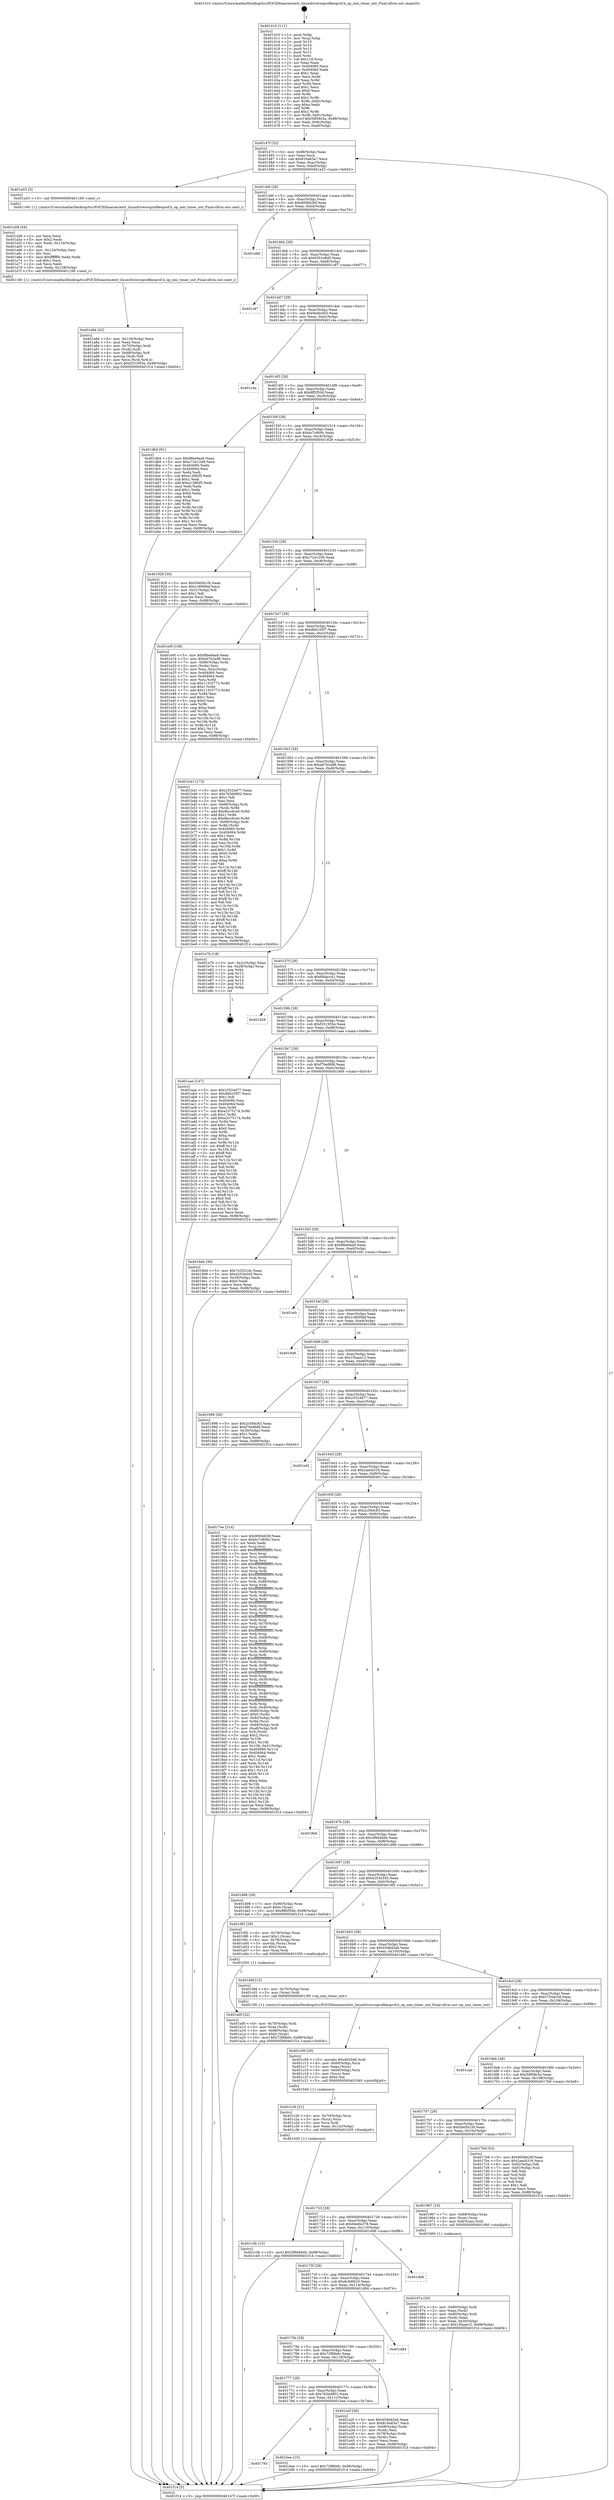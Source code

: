 digraph "0x401410" {
  label = "0x401410 (/mnt/c/Users/mathe/Desktop/tcc/POCII/binaries/extr_linuxdriversoprofileoprof.h_op_nmi_timer_init_Final-ollvm.out::main(0))"
  labelloc = "t"
  node[shape=record]

  Entry [label="",width=0.3,height=0.3,shape=circle,fillcolor=black,style=filled]
  "0x40147f" [label="{
     0x40147f [32]\l
     | [instrs]\l
     &nbsp;&nbsp;0x40147f \<+6\>: mov -0x98(%rbp),%eax\l
     &nbsp;&nbsp;0x401485 \<+2\>: mov %eax,%ecx\l
     &nbsp;&nbsp;0x401487 \<+6\>: sub $0x816a63a7,%ecx\l
     &nbsp;&nbsp;0x40148d \<+6\>: mov %eax,-0xac(%rbp)\l
     &nbsp;&nbsp;0x401493 \<+6\>: mov %ecx,-0xb0(%rbp)\l
     &nbsp;&nbsp;0x401499 \<+6\>: je 0000000000401a53 \<main+0x643\>\l
  }"]
  "0x401a53" [label="{
     0x401a53 [5]\l
     | [instrs]\l
     &nbsp;&nbsp;0x401a53 \<+5\>: call 0000000000401160 \<next_i\>\l
     | [calls]\l
     &nbsp;&nbsp;0x401160 \{1\} (/mnt/c/Users/mathe/Desktop/tcc/POCII/binaries/extr_linuxdriversoprofileoprof.h_op_nmi_timer_init_Final-ollvm.out::next_i)\l
  }"]
  "0x40149f" [label="{
     0x40149f [28]\l
     | [instrs]\l
     &nbsp;&nbsp;0x40149f \<+5\>: jmp 00000000004014a4 \<main+0x94\>\l
     &nbsp;&nbsp;0x4014a4 \<+6\>: mov -0xac(%rbp),%eax\l
     &nbsp;&nbsp;0x4014aa \<+5\>: sub $0x900b626f,%eax\l
     &nbsp;&nbsp;0x4014af \<+6\>: mov %eax,-0xb4(%rbp)\l
     &nbsp;&nbsp;0x4014b5 \<+6\>: je 0000000000401e8d \<main+0xa7d\>\l
  }"]
  Exit [label="",width=0.3,height=0.3,shape=circle,fillcolor=black,style=filled,peripheries=2]
  "0x401e8d" [label="{
     0x401e8d\l
  }", style=dashed]
  "0x4014bb" [label="{
     0x4014bb [28]\l
     | [instrs]\l
     &nbsp;&nbsp;0x4014bb \<+5\>: jmp 00000000004014c0 \<main+0xb0\>\l
     &nbsp;&nbsp;0x4014c0 \<+6\>: mov -0xac(%rbp),%eax\l
     &nbsp;&nbsp;0x4014c6 \<+5\>: sub $0x9301e8d0,%eax\l
     &nbsp;&nbsp;0x4014cb \<+6\>: mov %eax,-0xb8(%rbp)\l
     &nbsp;&nbsp;0x4014d1 \<+6\>: je 0000000000401c87 \<main+0x877\>\l
  }"]
  "0x401c3b" [label="{
     0x401c3b [15]\l
     | [instrs]\l
     &nbsp;&nbsp;0x401c3b \<+10\>: movl $0x3f9d46d4,-0x98(%rbp)\l
     &nbsp;&nbsp;0x401c45 \<+5\>: jmp 0000000000401f14 \<main+0xb04\>\l
  }"]
  "0x401c87" [label="{
     0x401c87\l
  }", style=dashed]
  "0x4014d7" [label="{
     0x4014d7 [28]\l
     | [instrs]\l
     &nbsp;&nbsp;0x4014d7 \<+5\>: jmp 00000000004014dc \<main+0xcc\>\l
     &nbsp;&nbsp;0x4014dc \<+6\>: mov -0xac(%rbp),%eax\l
     &nbsp;&nbsp;0x4014e2 \<+5\>: sub $0x9afdc0d3,%eax\l
     &nbsp;&nbsp;0x4014e7 \<+6\>: mov %eax,-0xbc(%rbp)\l
     &nbsp;&nbsp;0x4014ed \<+6\>: je 0000000000401c4a \<main+0x83a\>\l
  }"]
  "0x401c26" [label="{
     0x401c26 [21]\l
     | [instrs]\l
     &nbsp;&nbsp;0x401c26 \<+4\>: mov -0x70(%rbp),%rcx\l
     &nbsp;&nbsp;0x401c2a \<+3\>: mov (%rcx),%rcx\l
     &nbsp;&nbsp;0x401c2d \<+3\>: mov %rcx,%rdi\l
     &nbsp;&nbsp;0x401c30 \<+6\>: mov %eax,-0x12c(%rbp)\l
     &nbsp;&nbsp;0x401c36 \<+5\>: call 0000000000401030 \<free@plt\>\l
     | [calls]\l
     &nbsp;&nbsp;0x401030 \{1\} (unknown)\l
  }"]
  "0x401c4a" [label="{
     0x401c4a\l
  }", style=dashed]
  "0x4014f3" [label="{
     0x4014f3 [28]\l
     | [instrs]\l
     &nbsp;&nbsp;0x4014f3 \<+5\>: jmp 00000000004014f8 \<main+0xe8\>\l
     &nbsp;&nbsp;0x4014f8 \<+6\>: mov -0xac(%rbp),%eax\l
     &nbsp;&nbsp;0x4014fe \<+5\>: sub $0x9ff2f50d,%eax\l
     &nbsp;&nbsp;0x401503 \<+6\>: mov %eax,-0xc0(%rbp)\l
     &nbsp;&nbsp;0x401509 \<+6\>: je 0000000000401db4 \<main+0x9a4\>\l
  }"]
  "0x401c09" [label="{
     0x401c09 [29]\l
     | [instrs]\l
     &nbsp;&nbsp;0x401c09 \<+10\>: movabs $0x4020d6,%rdi\l
     &nbsp;&nbsp;0x401c13 \<+4\>: mov -0x60(%rbp),%rcx\l
     &nbsp;&nbsp;0x401c17 \<+2\>: mov %eax,(%rcx)\l
     &nbsp;&nbsp;0x401c19 \<+4\>: mov -0x60(%rbp),%rcx\l
     &nbsp;&nbsp;0x401c1d \<+2\>: mov (%rcx),%esi\l
     &nbsp;&nbsp;0x401c1f \<+2\>: mov $0x0,%al\l
     &nbsp;&nbsp;0x401c21 \<+5\>: call 0000000000401040 \<printf@plt\>\l
     | [calls]\l
     &nbsp;&nbsp;0x401040 \{1\} (unknown)\l
  }"]
  "0x401db4" [label="{
     0x401db4 [91]\l
     | [instrs]\l
     &nbsp;&nbsp;0x401db4 \<+5\>: mov $0xf8be9aa9,%eax\l
     &nbsp;&nbsp;0x401db9 \<+5\>: mov $0xc72e1248,%ecx\l
     &nbsp;&nbsp;0x401dbe \<+7\>: mov 0x404060,%edx\l
     &nbsp;&nbsp;0x401dc5 \<+7\>: mov 0x404064,%esi\l
     &nbsp;&nbsp;0x401dcc \<+2\>: mov %edx,%edi\l
     &nbsp;&nbsp;0x401dce \<+6\>: sub $0xe128fcf5,%edi\l
     &nbsp;&nbsp;0x401dd4 \<+3\>: sub $0x1,%edi\l
     &nbsp;&nbsp;0x401dd7 \<+6\>: add $0xe128fcf5,%edi\l
     &nbsp;&nbsp;0x401ddd \<+3\>: imul %edi,%edx\l
     &nbsp;&nbsp;0x401de0 \<+3\>: and $0x1,%edx\l
     &nbsp;&nbsp;0x401de3 \<+3\>: cmp $0x0,%edx\l
     &nbsp;&nbsp;0x401de6 \<+4\>: sete %r8b\l
     &nbsp;&nbsp;0x401dea \<+3\>: cmp $0xa,%esi\l
     &nbsp;&nbsp;0x401ded \<+4\>: setl %r9b\l
     &nbsp;&nbsp;0x401df1 \<+3\>: mov %r8b,%r10b\l
     &nbsp;&nbsp;0x401df4 \<+3\>: and %r9b,%r10b\l
     &nbsp;&nbsp;0x401df7 \<+3\>: xor %r9b,%r8b\l
     &nbsp;&nbsp;0x401dfa \<+3\>: or %r8b,%r10b\l
     &nbsp;&nbsp;0x401dfd \<+4\>: test $0x1,%r10b\l
     &nbsp;&nbsp;0x401e01 \<+3\>: cmovne %ecx,%eax\l
     &nbsp;&nbsp;0x401e04 \<+6\>: mov %eax,-0x98(%rbp)\l
     &nbsp;&nbsp;0x401e0a \<+5\>: jmp 0000000000401f14 \<main+0xb04\>\l
  }"]
  "0x40150f" [label="{
     0x40150f [28]\l
     | [instrs]\l
     &nbsp;&nbsp;0x40150f \<+5\>: jmp 0000000000401514 \<main+0x104\>\l
     &nbsp;&nbsp;0x401514 \<+6\>: mov -0xac(%rbp),%eax\l
     &nbsp;&nbsp;0x40151a \<+5\>: sub $0xbc7c809c,%eax\l
     &nbsp;&nbsp;0x40151f \<+6\>: mov %eax,-0xc4(%rbp)\l
     &nbsp;&nbsp;0x401525 \<+6\>: je 0000000000401928 \<main+0x518\>\l
  }"]
  "0x401793" [label="{
     0x401793\l
  }", style=dashed]
  "0x401928" [label="{
     0x401928 [30]\l
     | [instrs]\l
     &nbsp;&nbsp;0x401928 \<+5\>: mov $0x5b65b1f4,%eax\l
     &nbsp;&nbsp;0x40192d \<+5\>: mov $0x1c8009af,%ecx\l
     &nbsp;&nbsp;0x401932 \<+3\>: mov -0x31(%rbp),%dl\l
     &nbsp;&nbsp;0x401935 \<+3\>: test $0x1,%dl\l
     &nbsp;&nbsp;0x401938 \<+3\>: cmovne %ecx,%eax\l
     &nbsp;&nbsp;0x40193b \<+6\>: mov %eax,-0x98(%rbp)\l
     &nbsp;&nbsp;0x401941 \<+5\>: jmp 0000000000401f14 \<main+0xb04\>\l
  }"]
  "0x40152b" [label="{
     0x40152b [28]\l
     | [instrs]\l
     &nbsp;&nbsp;0x40152b \<+5\>: jmp 0000000000401530 \<main+0x120\>\l
     &nbsp;&nbsp;0x401530 \<+6\>: mov -0xac(%rbp),%eax\l
     &nbsp;&nbsp;0x401536 \<+5\>: sub $0xc72e1248,%eax\l
     &nbsp;&nbsp;0x40153b \<+6\>: mov %eax,-0xc8(%rbp)\l
     &nbsp;&nbsp;0x401541 \<+6\>: je 0000000000401e0f \<main+0x9ff\>\l
  }"]
  "0x401bee" [label="{
     0x401bee [15]\l
     | [instrs]\l
     &nbsp;&nbsp;0x401bee \<+10\>: movl $0x72f88efc,-0x98(%rbp)\l
     &nbsp;&nbsp;0x401bf8 \<+5\>: jmp 0000000000401f14 \<main+0xb04\>\l
  }"]
  "0x401e0f" [label="{
     0x401e0f [108]\l
     | [instrs]\l
     &nbsp;&nbsp;0x401e0f \<+5\>: mov $0xf8be9aa9,%eax\l
     &nbsp;&nbsp;0x401e14 \<+5\>: mov $0xeb7b2a98,%ecx\l
     &nbsp;&nbsp;0x401e19 \<+7\>: mov -0x90(%rbp),%rdx\l
     &nbsp;&nbsp;0x401e20 \<+2\>: mov (%rdx),%esi\l
     &nbsp;&nbsp;0x401e22 \<+3\>: mov %esi,-0x2c(%rbp)\l
     &nbsp;&nbsp;0x401e25 \<+7\>: mov 0x404060,%esi\l
     &nbsp;&nbsp;0x401e2c \<+7\>: mov 0x404064,%edi\l
     &nbsp;&nbsp;0x401e33 \<+3\>: mov %esi,%r8d\l
     &nbsp;&nbsp;0x401e36 \<+7\>: sub $0x115c5773,%r8d\l
     &nbsp;&nbsp;0x401e3d \<+4\>: sub $0x1,%r8d\l
     &nbsp;&nbsp;0x401e41 \<+7\>: add $0x115c5773,%r8d\l
     &nbsp;&nbsp;0x401e48 \<+4\>: imul %r8d,%esi\l
     &nbsp;&nbsp;0x401e4c \<+3\>: and $0x1,%esi\l
     &nbsp;&nbsp;0x401e4f \<+3\>: cmp $0x0,%esi\l
     &nbsp;&nbsp;0x401e52 \<+4\>: sete %r9b\l
     &nbsp;&nbsp;0x401e56 \<+3\>: cmp $0xa,%edi\l
     &nbsp;&nbsp;0x401e59 \<+4\>: setl %r10b\l
     &nbsp;&nbsp;0x401e5d \<+3\>: mov %r9b,%r11b\l
     &nbsp;&nbsp;0x401e60 \<+3\>: and %r10b,%r11b\l
     &nbsp;&nbsp;0x401e63 \<+3\>: xor %r10b,%r9b\l
     &nbsp;&nbsp;0x401e66 \<+3\>: or %r9b,%r11b\l
     &nbsp;&nbsp;0x401e69 \<+4\>: test $0x1,%r11b\l
     &nbsp;&nbsp;0x401e6d \<+3\>: cmovne %ecx,%eax\l
     &nbsp;&nbsp;0x401e70 \<+6\>: mov %eax,-0x98(%rbp)\l
     &nbsp;&nbsp;0x401e76 \<+5\>: jmp 0000000000401f14 \<main+0xb04\>\l
  }"]
  "0x401547" [label="{
     0x401547 [28]\l
     | [instrs]\l
     &nbsp;&nbsp;0x401547 \<+5\>: jmp 000000000040154c \<main+0x13c\>\l
     &nbsp;&nbsp;0x40154c \<+6\>: mov -0xac(%rbp),%eax\l
     &nbsp;&nbsp;0x401552 \<+5\>: sub $0xdb6105f7,%eax\l
     &nbsp;&nbsp;0x401557 \<+6\>: mov %eax,-0xcc(%rbp)\l
     &nbsp;&nbsp;0x40155d \<+6\>: je 0000000000401b41 \<main+0x731\>\l
  }"]
  "0x401a84" [label="{
     0x401a84 [42]\l
     | [instrs]\l
     &nbsp;&nbsp;0x401a84 \<+6\>: mov -0x128(%rbp),%ecx\l
     &nbsp;&nbsp;0x401a8a \<+3\>: imul %eax,%ecx\l
     &nbsp;&nbsp;0x401a8d \<+4\>: mov -0x70(%rbp),%rdi\l
     &nbsp;&nbsp;0x401a91 \<+3\>: mov (%rdi),%rdi\l
     &nbsp;&nbsp;0x401a94 \<+4\>: mov -0x68(%rbp),%r8\l
     &nbsp;&nbsp;0x401a98 \<+3\>: movslq (%r8),%r8\l
     &nbsp;&nbsp;0x401a9b \<+4\>: mov %ecx,(%rdi,%r8,4)\l
     &nbsp;&nbsp;0x401a9f \<+10\>: movl $0xf251955e,-0x98(%rbp)\l
     &nbsp;&nbsp;0x401aa9 \<+5\>: jmp 0000000000401f14 \<main+0xb04\>\l
  }"]
  "0x401b41" [label="{
     0x401b41 [173]\l
     | [instrs]\l
     &nbsp;&nbsp;0x401b41 \<+5\>: mov $0x23524d77,%eax\l
     &nbsp;&nbsp;0x401b46 \<+5\>: mov $0x7b5d4802,%ecx\l
     &nbsp;&nbsp;0x401b4b \<+2\>: mov $0x1,%dl\l
     &nbsp;&nbsp;0x401b4d \<+2\>: xor %esi,%esi\l
     &nbsp;&nbsp;0x401b4f \<+4\>: mov -0x68(%rbp),%rdi\l
     &nbsp;&nbsp;0x401b53 \<+3\>: mov (%rdi),%r8d\l
     &nbsp;&nbsp;0x401b56 \<+7\>: add $0x9ecc6ce0,%r8d\l
     &nbsp;&nbsp;0x401b5d \<+4\>: add $0x1,%r8d\l
     &nbsp;&nbsp;0x401b61 \<+7\>: sub $0x9ecc6ce0,%r8d\l
     &nbsp;&nbsp;0x401b68 \<+4\>: mov -0x68(%rbp),%rdi\l
     &nbsp;&nbsp;0x401b6c \<+3\>: mov %r8d,(%rdi)\l
     &nbsp;&nbsp;0x401b6f \<+8\>: mov 0x404060,%r8d\l
     &nbsp;&nbsp;0x401b77 \<+8\>: mov 0x404064,%r9d\l
     &nbsp;&nbsp;0x401b7f \<+3\>: sub $0x1,%esi\l
     &nbsp;&nbsp;0x401b82 \<+3\>: mov %r8d,%r10d\l
     &nbsp;&nbsp;0x401b85 \<+3\>: add %esi,%r10d\l
     &nbsp;&nbsp;0x401b88 \<+4\>: imul %r10d,%r8d\l
     &nbsp;&nbsp;0x401b8c \<+4\>: and $0x1,%r8d\l
     &nbsp;&nbsp;0x401b90 \<+4\>: cmp $0x0,%r8d\l
     &nbsp;&nbsp;0x401b94 \<+4\>: sete %r11b\l
     &nbsp;&nbsp;0x401b98 \<+4\>: cmp $0xa,%r9d\l
     &nbsp;&nbsp;0x401b9c \<+3\>: setl %bl\l
     &nbsp;&nbsp;0x401b9f \<+3\>: mov %r11b,%r14b\l
     &nbsp;&nbsp;0x401ba2 \<+4\>: xor $0xff,%r14b\l
     &nbsp;&nbsp;0x401ba6 \<+3\>: mov %bl,%r15b\l
     &nbsp;&nbsp;0x401ba9 \<+4\>: xor $0xff,%r15b\l
     &nbsp;&nbsp;0x401bad \<+3\>: xor $0x1,%dl\l
     &nbsp;&nbsp;0x401bb0 \<+3\>: mov %r14b,%r12b\l
     &nbsp;&nbsp;0x401bb3 \<+4\>: and $0xff,%r12b\l
     &nbsp;&nbsp;0x401bb7 \<+3\>: and %dl,%r11b\l
     &nbsp;&nbsp;0x401bba \<+3\>: mov %r15b,%r13b\l
     &nbsp;&nbsp;0x401bbd \<+4\>: and $0xff,%r13b\l
     &nbsp;&nbsp;0x401bc1 \<+2\>: and %dl,%bl\l
     &nbsp;&nbsp;0x401bc3 \<+3\>: or %r11b,%r12b\l
     &nbsp;&nbsp;0x401bc6 \<+3\>: or %bl,%r13b\l
     &nbsp;&nbsp;0x401bc9 \<+3\>: xor %r13b,%r12b\l
     &nbsp;&nbsp;0x401bcc \<+3\>: or %r15b,%r14b\l
     &nbsp;&nbsp;0x401bcf \<+4\>: xor $0xff,%r14b\l
     &nbsp;&nbsp;0x401bd3 \<+3\>: or $0x1,%dl\l
     &nbsp;&nbsp;0x401bd6 \<+3\>: and %dl,%r14b\l
     &nbsp;&nbsp;0x401bd9 \<+3\>: or %r14b,%r12b\l
     &nbsp;&nbsp;0x401bdc \<+4\>: test $0x1,%r12b\l
     &nbsp;&nbsp;0x401be0 \<+3\>: cmovne %ecx,%eax\l
     &nbsp;&nbsp;0x401be3 \<+6\>: mov %eax,-0x98(%rbp)\l
     &nbsp;&nbsp;0x401be9 \<+5\>: jmp 0000000000401f14 \<main+0xb04\>\l
  }"]
  "0x401563" [label="{
     0x401563 [28]\l
     | [instrs]\l
     &nbsp;&nbsp;0x401563 \<+5\>: jmp 0000000000401568 \<main+0x158\>\l
     &nbsp;&nbsp;0x401568 \<+6\>: mov -0xac(%rbp),%eax\l
     &nbsp;&nbsp;0x40156e \<+5\>: sub $0xeb7b2a98,%eax\l
     &nbsp;&nbsp;0x401573 \<+6\>: mov %eax,-0xd0(%rbp)\l
     &nbsp;&nbsp;0x401579 \<+6\>: je 0000000000401e7b \<main+0xa6b\>\l
  }"]
  "0x401a58" [label="{
     0x401a58 [44]\l
     | [instrs]\l
     &nbsp;&nbsp;0x401a58 \<+2\>: xor %ecx,%ecx\l
     &nbsp;&nbsp;0x401a5a \<+5\>: mov $0x2,%edx\l
     &nbsp;&nbsp;0x401a5f \<+6\>: mov %edx,-0x124(%rbp)\l
     &nbsp;&nbsp;0x401a65 \<+1\>: cltd\l
     &nbsp;&nbsp;0x401a66 \<+6\>: mov -0x124(%rbp),%esi\l
     &nbsp;&nbsp;0x401a6c \<+2\>: idiv %esi\l
     &nbsp;&nbsp;0x401a6e \<+6\>: imul $0xfffffffe,%edx,%edx\l
     &nbsp;&nbsp;0x401a74 \<+3\>: sub $0x1,%ecx\l
     &nbsp;&nbsp;0x401a77 \<+2\>: sub %ecx,%edx\l
     &nbsp;&nbsp;0x401a79 \<+6\>: mov %edx,-0x128(%rbp)\l
     &nbsp;&nbsp;0x401a7f \<+5\>: call 0000000000401160 \<next_i\>\l
     | [calls]\l
     &nbsp;&nbsp;0x401160 \{1\} (/mnt/c/Users/mathe/Desktop/tcc/POCII/binaries/extr_linuxdriversoprofileoprof.h_op_nmi_timer_init_Final-ollvm.out::next_i)\l
  }"]
  "0x401e7b" [label="{
     0x401e7b [18]\l
     | [instrs]\l
     &nbsp;&nbsp;0x401e7b \<+3\>: mov -0x2c(%rbp),%eax\l
     &nbsp;&nbsp;0x401e7e \<+4\>: lea -0x28(%rbp),%rsp\l
     &nbsp;&nbsp;0x401e82 \<+1\>: pop %rbx\l
     &nbsp;&nbsp;0x401e83 \<+2\>: pop %r12\l
     &nbsp;&nbsp;0x401e85 \<+2\>: pop %r13\l
     &nbsp;&nbsp;0x401e87 \<+2\>: pop %r14\l
     &nbsp;&nbsp;0x401e89 \<+2\>: pop %r15\l
     &nbsp;&nbsp;0x401e8b \<+1\>: pop %rbp\l
     &nbsp;&nbsp;0x401e8c \<+1\>: ret\l
  }"]
  "0x40157f" [label="{
     0x40157f [28]\l
     | [instrs]\l
     &nbsp;&nbsp;0x40157f \<+5\>: jmp 0000000000401584 \<main+0x174\>\l
     &nbsp;&nbsp;0x401584 \<+6\>: mov -0xac(%rbp),%eax\l
     &nbsp;&nbsp;0x40158a \<+5\>: sub $0xf0dacc41,%eax\l
     &nbsp;&nbsp;0x40158f \<+6\>: mov %eax,-0xd4(%rbp)\l
     &nbsp;&nbsp;0x401595 \<+6\>: je 0000000000401d28 \<main+0x918\>\l
  }"]
  "0x401777" [label="{
     0x401777 [28]\l
     | [instrs]\l
     &nbsp;&nbsp;0x401777 \<+5\>: jmp 000000000040177c \<main+0x36c\>\l
     &nbsp;&nbsp;0x40177c \<+6\>: mov -0xac(%rbp),%eax\l
     &nbsp;&nbsp;0x401782 \<+5\>: sub $0x7b5d4802,%eax\l
     &nbsp;&nbsp;0x401787 \<+6\>: mov %eax,-0x11c(%rbp)\l
     &nbsp;&nbsp;0x40178d \<+6\>: je 0000000000401bee \<main+0x7de\>\l
  }"]
  "0x401d28" [label="{
     0x401d28\l
  }", style=dashed]
  "0x40159b" [label="{
     0x40159b [28]\l
     | [instrs]\l
     &nbsp;&nbsp;0x40159b \<+5\>: jmp 00000000004015a0 \<main+0x190\>\l
     &nbsp;&nbsp;0x4015a0 \<+6\>: mov -0xac(%rbp),%eax\l
     &nbsp;&nbsp;0x4015a6 \<+5\>: sub $0xf251955e,%eax\l
     &nbsp;&nbsp;0x4015ab \<+6\>: mov %eax,-0xd8(%rbp)\l
     &nbsp;&nbsp;0x4015b1 \<+6\>: je 0000000000401aae \<main+0x69e\>\l
  }"]
  "0x401a2f" [label="{
     0x401a2f [36]\l
     | [instrs]\l
     &nbsp;&nbsp;0x401a2f \<+5\>: mov $0x454bd2a6,%eax\l
     &nbsp;&nbsp;0x401a34 \<+5\>: mov $0x816a63a7,%ecx\l
     &nbsp;&nbsp;0x401a39 \<+4\>: mov -0x68(%rbp),%rdx\l
     &nbsp;&nbsp;0x401a3d \<+2\>: mov (%rdx),%esi\l
     &nbsp;&nbsp;0x401a3f \<+4\>: mov -0x78(%rbp),%rdx\l
     &nbsp;&nbsp;0x401a43 \<+2\>: cmp (%rdx),%esi\l
     &nbsp;&nbsp;0x401a45 \<+3\>: cmovl %ecx,%eax\l
     &nbsp;&nbsp;0x401a48 \<+6\>: mov %eax,-0x98(%rbp)\l
     &nbsp;&nbsp;0x401a4e \<+5\>: jmp 0000000000401f14 \<main+0xb04\>\l
  }"]
  "0x401aae" [label="{
     0x401aae [147]\l
     | [instrs]\l
     &nbsp;&nbsp;0x401aae \<+5\>: mov $0x23524d77,%eax\l
     &nbsp;&nbsp;0x401ab3 \<+5\>: mov $0xdb6105f7,%ecx\l
     &nbsp;&nbsp;0x401ab8 \<+2\>: mov $0x1,%dl\l
     &nbsp;&nbsp;0x401aba \<+7\>: mov 0x404060,%esi\l
     &nbsp;&nbsp;0x401ac1 \<+7\>: mov 0x404064,%edi\l
     &nbsp;&nbsp;0x401ac8 \<+3\>: mov %esi,%r8d\l
     &nbsp;&nbsp;0x401acb \<+7\>: sub $0xa2375174,%r8d\l
     &nbsp;&nbsp;0x401ad2 \<+4\>: sub $0x1,%r8d\l
     &nbsp;&nbsp;0x401ad6 \<+7\>: add $0xa2375174,%r8d\l
     &nbsp;&nbsp;0x401add \<+4\>: imul %r8d,%esi\l
     &nbsp;&nbsp;0x401ae1 \<+3\>: and $0x1,%esi\l
     &nbsp;&nbsp;0x401ae4 \<+3\>: cmp $0x0,%esi\l
     &nbsp;&nbsp;0x401ae7 \<+4\>: sete %r9b\l
     &nbsp;&nbsp;0x401aeb \<+3\>: cmp $0xa,%edi\l
     &nbsp;&nbsp;0x401aee \<+4\>: setl %r10b\l
     &nbsp;&nbsp;0x401af2 \<+3\>: mov %r9b,%r11b\l
     &nbsp;&nbsp;0x401af5 \<+4\>: xor $0xff,%r11b\l
     &nbsp;&nbsp;0x401af9 \<+3\>: mov %r10b,%bl\l
     &nbsp;&nbsp;0x401afc \<+3\>: xor $0xff,%bl\l
     &nbsp;&nbsp;0x401aff \<+3\>: xor $0x0,%dl\l
     &nbsp;&nbsp;0x401b02 \<+3\>: mov %r11b,%r14b\l
     &nbsp;&nbsp;0x401b05 \<+4\>: and $0x0,%r14b\l
     &nbsp;&nbsp;0x401b09 \<+3\>: and %dl,%r9b\l
     &nbsp;&nbsp;0x401b0c \<+3\>: mov %bl,%r15b\l
     &nbsp;&nbsp;0x401b0f \<+4\>: and $0x0,%r15b\l
     &nbsp;&nbsp;0x401b13 \<+3\>: and %dl,%r10b\l
     &nbsp;&nbsp;0x401b16 \<+3\>: or %r9b,%r14b\l
     &nbsp;&nbsp;0x401b19 \<+3\>: or %r10b,%r15b\l
     &nbsp;&nbsp;0x401b1c \<+3\>: xor %r15b,%r14b\l
     &nbsp;&nbsp;0x401b1f \<+3\>: or %bl,%r11b\l
     &nbsp;&nbsp;0x401b22 \<+4\>: xor $0xff,%r11b\l
     &nbsp;&nbsp;0x401b26 \<+3\>: or $0x0,%dl\l
     &nbsp;&nbsp;0x401b29 \<+3\>: and %dl,%r11b\l
     &nbsp;&nbsp;0x401b2c \<+3\>: or %r11b,%r14b\l
     &nbsp;&nbsp;0x401b2f \<+4\>: test $0x1,%r14b\l
     &nbsp;&nbsp;0x401b33 \<+3\>: cmovne %ecx,%eax\l
     &nbsp;&nbsp;0x401b36 \<+6\>: mov %eax,-0x98(%rbp)\l
     &nbsp;&nbsp;0x401b3c \<+5\>: jmp 0000000000401f14 \<main+0xb04\>\l
  }"]
  "0x4015b7" [label="{
     0x4015b7 [28]\l
     | [instrs]\l
     &nbsp;&nbsp;0x4015b7 \<+5\>: jmp 00000000004015bc \<main+0x1ac\>\l
     &nbsp;&nbsp;0x4015bc \<+6\>: mov -0xac(%rbp),%eax\l
     &nbsp;&nbsp;0x4015c2 \<+5\>: sub $0xf76e8fd8,%eax\l
     &nbsp;&nbsp;0x4015c7 \<+6\>: mov %eax,-0xdc(%rbp)\l
     &nbsp;&nbsp;0x4015cd \<+6\>: je 00000000004019d4 \<main+0x5c4\>\l
  }"]
  "0x40175b" [label="{
     0x40175b [28]\l
     | [instrs]\l
     &nbsp;&nbsp;0x40175b \<+5\>: jmp 0000000000401760 \<main+0x350\>\l
     &nbsp;&nbsp;0x401760 \<+6\>: mov -0xac(%rbp),%eax\l
     &nbsp;&nbsp;0x401766 \<+5\>: sub $0x72f88efc,%eax\l
     &nbsp;&nbsp;0x40176b \<+6\>: mov %eax,-0x118(%rbp)\l
     &nbsp;&nbsp;0x401771 \<+6\>: je 0000000000401a2f \<main+0x61f\>\l
  }"]
  "0x4019d4" [label="{
     0x4019d4 [30]\l
     | [instrs]\l
     &nbsp;&nbsp;0x4019d4 \<+5\>: mov $0x7e3321dc,%eax\l
     &nbsp;&nbsp;0x4019d9 \<+5\>: mov $0x4253e345,%ecx\l
     &nbsp;&nbsp;0x4019de \<+3\>: mov -0x30(%rbp),%edx\l
     &nbsp;&nbsp;0x4019e1 \<+3\>: cmp $0x0,%edx\l
     &nbsp;&nbsp;0x4019e4 \<+3\>: cmove %ecx,%eax\l
     &nbsp;&nbsp;0x4019e7 \<+6\>: mov %eax,-0x98(%rbp)\l
     &nbsp;&nbsp;0x4019ed \<+5\>: jmp 0000000000401f14 \<main+0xb04\>\l
  }"]
  "0x4015d3" [label="{
     0x4015d3 [28]\l
     | [instrs]\l
     &nbsp;&nbsp;0x4015d3 \<+5\>: jmp 00000000004015d8 \<main+0x1c8\>\l
     &nbsp;&nbsp;0x4015d8 \<+6\>: mov -0xac(%rbp),%eax\l
     &nbsp;&nbsp;0x4015de \<+5\>: sub $0xf8be9aa9,%eax\l
     &nbsp;&nbsp;0x4015e3 \<+6\>: mov %eax,-0xe0(%rbp)\l
     &nbsp;&nbsp;0x4015e9 \<+6\>: je 0000000000401efc \<main+0xaec\>\l
  }"]
  "0x401d84" [label="{
     0x401d84\l
  }", style=dashed]
  "0x401efc" [label="{
     0x401efc\l
  }", style=dashed]
  "0x4015ef" [label="{
     0x4015ef [28]\l
     | [instrs]\l
     &nbsp;&nbsp;0x4015ef \<+5\>: jmp 00000000004015f4 \<main+0x1e4\>\l
     &nbsp;&nbsp;0x4015f4 \<+6\>: mov -0xac(%rbp),%eax\l
     &nbsp;&nbsp;0x4015fa \<+5\>: sub $0x1c8009af,%eax\l
     &nbsp;&nbsp;0x4015ff \<+6\>: mov %eax,-0xe4(%rbp)\l
     &nbsp;&nbsp;0x401605 \<+6\>: je 0000000000401946 \<main+0x536\>\l
  }"]
  "0x40173f" [label="{
     0x40173f [28]\l
     | [instrs]\l
     &nbsp;&nbsp;0x40173f \<+5\>: jmp 0000000000401744 \<main+0x334\>\l
     &nbsp;&nbsp;0x401744 \<+6\>: mov -0xac(%rbp),%eax\l
     &nbsp;&nbsp;0x40174a \<+5\>: sub $0x6c84fd10,%eax\l
     &nbsp;&nbsp;0x40174f \<+6\>: mov %eax,-0x114(%rbp)\l
     &nbsp;&nbsp;0x401755 \<+6\>: je 0000000000401d84 \<main+0x974\>\l
  }"]
  "0x401946" [label="{
     0x401946\l
  }", style=dashed]
  "0x40160b" [label="{
     0x40160b [28]\l
     | [instrs]\l
     &nbsp;&nbsp;0x40160b \<+5\>: jmp 0000000000401610 \<main+0x200\>\l
     &nbsp;&nbsp;0x401610 \<+6\>: mov -0xac(%rbp),%eax\l
     &nbsp;&nbsp;0x401616 \<+5\>: sub $0x1f5aae12,%eax\l
     &nbsp;&nbsp;0x40161b \<+6\>: mov %eax,-0xe8(%rbp)\l
     &nbsp;&nbsp;0x401621 \<+6\>: je 0000000000401998 \<main+0x588\>\l
  }"]
  "0x401d06" [label="{
     0x401d06\l
  }", style=dashed]
  "0x401998" [label="{
     0x401998 [30]\l
     | [instrs]\l
     &nbsp;&nbsp;0x401998 \<+5\>: mov $0x2c584c83,%eax\l
     &nbsp;&nbsp;0x40199d \<+5\>: mov $0xf76e8fd8,%ecx\l
     &nbsp;&nbsp;0x4019a2 \<+3\>: mov -0x30(%rbp),%edx\l
     &nbsp;&nbsp;0x4019a5 \<+3\>: cmp $0x1,%edx\l
     &nbsp;&nbsp;0x4019a8 \<+3\>: cmovl %ecx,%eax\l
     &nbsp;&nbsp;0x4019ab \<+6\>: mov %eax,-0x98(%rbp)\l
     &nbsp;&nbsp;0x4019b1 \<+5\>: jmp 0000000000401f14 \<main+0xb04\>\l
  }"]
  "0x401627" [label="{
     0x401627 [28]\l
     | [instrs]\l
     &nbsp;&nbsp;0x401627 \<+5\>: jmp 000000000040162c \<main+0x21c\>\l
     &nbsp;&nbsp;0x40162c \<+6\>: mov -0xac(%rbp),%eax\l
     &nbsp;&nbsp;0x401632 \<+5\>: sub $0x23524d77,%eax\l
     &nbsp;&nbsp;0x401637 \<+6\>: mov %eax,-0xec(%rbp)\l
     &nbsp;&nbsp;0x40163d \<+6\>: je 0000000000401ed2 \<main+0xac2\>\l
  }"]
  "0x401a0f" [label="{
     0x401a0f [32]\l
     | [instrs]\l
     &nbsp;&nbsp;0x401a0f \<+4\>: mov -0x70(%rbp),%rdi\l
     &nbsp;&nbsp;0x401a13 \<+3\>: mov %rax,(%rdi)\l
     &nbsp;&nbsp;0x401a16 \<+4\>: mov -0x68(%rbp),%rax\l
     &nbsp;&nbsp;0x401a1a \<+6\>: movl $0x0,(%rax)\l
     &nbsp;&nbsp;0x401a20 \<+10\>: movl $0x72f88efc,-0x98(%rbp)\l
     &nbsp;&nbsp;0x401a2a \<+5\>: jmp 0000000000401f14 \<main+0xb04\>\l
  }"]
  "0x401ed2" [label="{
     0x401ed2\l
  }", style=dashed]
  "0x401643" [label="{
     0x401643 [28]\l
     | [instrs]\l
     &nbsp;&nbsp;0x401643 \<+5\>: jmp 0000000000401648 \<main+0x238\>\l
     &nbsp;&nbsp;0x401648 \<+6\>: mov -0xac(%rbp),%eax\l
     &nbsp;&nbsp;0x40164e \<+5\>: sub $0x2aecb316,%eax\l
     &nbsp;&nbsp;0x401653 \<+6\>: mov %eax,-0xf0(%rbp)\l
     &nbsp;&nbsp;0x401659 \<+6\>: je 00000000004017ee \<main+0x3de\>\l
  }"]
  "0x40197a" [label="{
     0x40197a [30]\l
     | [instrs]\l
     &nbsp;&nbsp;0x40197a \<+4\>: mov -0x80(%rbp),%rdi\l
     &nbsp;&nbsp;0x40197e \<+2\>: mov %eax,(%rdi)\l
     &nbsp;&nbsp;0x401980 \<+4\>: mov -0x80(%rbp),%rdi\l
     &nbsp;&nbsp;0x401984 \<+2\>: mov (%rdi),%eax\l
     &nbsp;&nbsp;0x401986 \<+3\>: mov %eax,-0x30(%rbp)\l
     &nbsp;&nbsp;0x401989 \<+10\>: movl $0x1f5aae12,-0x98(%rbp)\l
     &nbsp;&nbsp;0x401993 \<+5\>: jmp 0000000000401f14 \<main+0xb04\>\l
  }"]
  "0x4017ee" [label="{
     0x4017ee [314]\l
     | [instrs]\l
     &nbsp;&nbsp;0x4017ee \<+5\>: mov $0x900b626f,%eax\l
     &nbsp;&nbsp;0x4017f3 \<+5\>: mov $0xbc7c809c,%ecx\l
     &nbsp;&nbsp;0x4017f8 \<+2\>: xor %edx,%edx\l
     &nbsp;&nbsp;0x4017fa \<+3\>: mov %rsp,%rsi\l
     &nbsp;&nbsp;0x4017fd \<+4\>: add $0xfffffffffffffff0,%rsi\l
     &nbsp;&nbsp;0x401801 \<+3\>: mov %rsi,%rsp\l
     &nbsp;&nbsp;0x401804 \<+7\>: mov %rsi,-0x90(%rbp)\l
     &nbsp;&nbsp;0x40180b \<+3\>: mov %rsp,%rsi\l
     &nbsp;&nbsp;0x40180e \<+4\>: add $0xfffffffffffffff0,%rsi\l
     &nbsp;&nbsp;0x401812 \<+3\>: mov %rsi,%rsp\l
     &nbsp;&nbsp;0x401815 \<+3\>: mov %rsp,%rdi\l
     &nbsp;&nbsp;0x401818 \<+4\>: add $0xfffffffffffffff0,%rdi\l
     &nbsp;&nbsp;0x40181c \<+3\>: mov %rdi,%rsp\l
     &nbsp;&nbsp;0x40181f \<+7\>: mov %rdi,-0x88(%rbp)\l
     &nbsp;&nbsp;0x401826 \<+3\>: mov %rsp,%rdi\l
     &nbsp;&nbsp;0x401829 \<+4\>: add $0xfffffffffffffff0,%rdi\l
     &nbsp;&nbsp;0x40182d \<+3\>: mov %rdi,%rsp\l
     &nbsp;&nbsp;0x401830 \<+4\>: mov %rdi,-0x80(%rbp)\l
     &nbsp;&nbsp;0x401834 \<+3\>: mov %rsp,%rdi\l
     &nbsp;&nbsp;0x401837 \<+4\>: add $0xfffffffffffffff0,%rdi\l
     &nbsp;&nbsp;0x40183b \<+3\>: mov %rdi,%rsp\l
     &nbsp;&nbsp;0x40183e \<+4\>: mov %rdi,-0x78(%rbp)\l
     &nbsp;&nbsp;0x401842 \<+3\>: mov %rsp,%rdi\l
     &nbsp;&nbsp;0x401845 \<+4\>: add $0xfffffffffffffff0,%rdi\l
     &nbsp;&nbsp;0x401849 \<+3\>: mov %rdi,%rsp\l
     &nbsp;&nbsp;0x40184c \<+4\>: mov %rdi,-0x70(%rbp)\l
     &nbsp;&nbsp;0x401850 \<+3\>: mov %rsp,%rdi\l
     &nbsp;&nbsp;0x401853 \<+4\>: add $0xfffffffffffffff0,%rdi\l
     &nbsp;&nbsp;0x401857 \<+3\>: mov %rdi,%rsp\l
     &nbsp;&nbsp;0x40185a \<+4\>: mov %rdi,-0x68(%rbp)\l
     &nbsp;&nbsp;0x40185e \<+3\>: mov %rsp,%rdi\l
     &nbsp;&nbsp;0x401861 \<+4\>: add $0xfffffffffffffff0,%rdi\l
     &nbsp;&nbsp;0x401865 \<+3\>: mov %rdi,%rsp\l
     &nbsp;&nbsp;0x401868 \<+4\>: mov %rdi,-0x60(%rbp)\l
     &nbsp;&nbsp;0x40186c \<+3\>: mov %rsp,%rdi\l
     &nbsp;&nbsp;0x40186f \<+4\>: add $0xfffffffffffffff0,%rdi\l
     &nbsp;&nbsp;0x401873 \<+3\>: mov %rdi,%rsp\l
     &nbsp;&nbsp;0x401876 \<+4\>: mov %rdi,-0x58(%rbp)\l
     &nbsp;&nbsp;0x40187a \<+3\>: mov %rsp,%rdi\l
     &nbsp;&nbsp;0x40187d \<+4\>: add $0xfffffffffffffff0,%rdi\l
     &nbsp;&nbsp;0x401881 \<+3\>: mov %rdi,%rsp\l
     &nbsp;&nbsp;0x401884 \<+4\>: mov %rdi,-0x50(%rbp)\l
     &nbsp;&nbsp;0x401888 \<+3\>: mov %rsp,%rdi\l
     &nbsp;&nbsp;0x40188b \<+4\>: add $0xfffffffffffffff0,%rdi\l
     &nbsp;&nbsp;0x40188f \<+3\>: mov %rdi,%rsp\l
     &nbsp;&nbsp;0x401892 \<+4\>: mov %rdi,-0x48(%rbp)\l
     &nbsp;&nbsp;0x401896 \<+3\>: mov %rsp,%rdi\l
     &nbsp;&nbsp;0x401899 \<+4\>: add $0xfffffffffffffff0,%rdi\l
     &nbsp;&nbsp;0x40189d \<+3\>: mov %rdi,%rsp\l
     &nbsp;&nbsp;0x4018a0 \<+4\>: mov %rdi,-0x40(%rbp)\l
     &nbsp;&nbsp;0x4018a4 \<+7\>: mov -0x90(%rbp),%rdi\l
     &nbsp;&nbsp;0x4018ab \<+6\>: movl $0x0,(%rdi)\l
     &nbsp;&nbsp;0x4018b1 \<+7\>: mov -0x9c(%rbp),%r8d\l
     &nbsp;&nbsp;0x4018b8 \<+3\>: mov %r8d,(%rsi)\l
     &nbsp;&nbsp;0x4018bb \<+7\>: mov -0x88(%rbp),%rdi\l
     &nbsp;&nbsp;0x4018c2 \<+7\>: mov -0xa8(%rbp),%r9\l
     &nbsp;&nbsp;0x4018c9 \<+3\>: mov %r9,(%rdi)\l
     &nbsp;&nbsp;0x4018cc \<+3\>: cmpl $0x2,(%rsi)\l
     &nbsp;&nbsp;0x4018cf \<+4\>: setne %r10b\l
     &nbsp;&nbsp;0x4018d3 \<+4\>: and $0x1,%r10b\l
     &nbsp;&nbsp;0x4018d7 \<+4\>: mov %r10b,-0x31(%rbp)\l
     &nbsp;&nbsp;0x4018db \<+8\>: mov 0x404060,%r11d\l
     &nbsp;&nbsp;0x4018e3 \<+7\>: mov 0x404064,%ebx\l
     &nbsp;&nbsp;0x4018ea \<+3\>: sub $0x1,%edx\l
     &nbsp;&nbsp;0x4018ed \<+3\>: mov %r11d,%r14d\l
     &nbsp;&nbsp;0x4018f0 \<+3\>: add %edx,%r14d\l
     &nbsp;&nbsp;0x4018f3 \<+4\>: imul %r14d,%r11d\l
     &nbsp;&nbsp;0x4018f7 \<+4\>: and $0x1,%r11d\l
     &nbsp;&nbsp;0x4018fb \<+4\>: cmp $0x0,%r11d\l
     &nbsp;&nbsp;0x4018ff \<+4\>: sete %r10b\l
     &nbsp;&nbsp;0x401903 \<+3\>: cmp $0xa,%ebx\l
     &nbsp;&nbsp;0x401906 \<+4\>: setl %r15b\l
     &nbsp;&nbsp;0x40190a \<+3\>: mov %r10b,%r12b\l
     &nbsp;&nbsp;0x40190d \<+3\>: and %r15b,%r12b\l
     &nbsp;&nbsp;0x401910 \<+3\>: xor %r15b,%r10b\l
     &nbsp;&nbsp;0x401913 \<+3\>: or %r10b,%r12b\l
     &nbsp;&nbsp;0x401916 \<+4\>: test $0x1,%r12b\l
     &nbsp;&nbsp;0x40191a \<+3\>: cmovne %ecx,%eax\l
     &nbsp;&nbsp;0x40191d \<+6\>: mov %eax,-0x98(%rbp)\l
     &nbsp;&nbsp;0x401923 \<+5\>: jmp 0000000000401f14 \<main+0xb04\>\l
  }"]
  "0x40165f" [label="{
     0x40165f [28]\l
     | [instrs]\l
     &nbsp;&nbsp;0x40165f \<+5\>: jmp 0000000000401664 \<main+0x254\>\l
     &nbsp;&nbsp;0x401664 \<+6\>: mov -0xac(%rbp),%eax\l
     &nbsp;&nbsp;0x40166a \<+5\>: sub $0x2c584c83,%eax\l
     &nbsp;&nbsp;0x40166f \<+6\>: mov %eax,-0xf4(%rbp)\l
     &nbsp;&nbsp;0x401675 \<+6\>: je 00000000004019b6 \<main+0x5a6\>\l
  }"]
  "0x401723" [label="{
     0x401723 [28]\l
     | [instrs]\l
     &nbsp;&nbsp;0x401723 \<+5\>: jmp 0000000000401728 \<main+0x318\>\l
     &nbsp;&nbsp;0x401728 \<+6\>: mov -0xac(%rbp),%eax\l
     &nbsp;&nbsp;0x40172e \<+5\>: sub $0x64e6e278,%eax\l
     &nbsp;&nbsp;0x401733 \<+6\>: mov %eax,-0x110(%rbp)\l
     &nbsp;&nbsp;0x401739 \<+6\>: je 0000000000401d06 \<main+0x8f6\>\l
  }"]
  "0x4019b6" [label="{
     0x4019b6\l
  }", style=dashed]
  "0x40167b" [label="{
     0x40167b [28]\l
     | [instrs]\l
     &nbsp;&nbsp;0x40167b \<+5\>: jmp 0000000000401680 \<main+0x270\>\l
     &nbsp;&nbsp;0x401680 \<+6\>: mov -0xac(%rbp),%eax\l
     &nbsp;&nbsp;0x401686 \<+5\>: sub $0x3f9d46d4,%eax\l
     &nbsp;&nbsp;0x40168b \<+6\>: mov %eax,-0xf8(%rbp)\l
     &nbsp;&nbsp;0x401691 \<+6\>: je 0000000000401d98 \<main+0x988\>\l
  }"]
  "0x401967" [label="{
     0x401967 [19]\l
     | [instrs]\l
     &nbsp;&nbsp;0x401967 \<+7\>: mov -0x88(%rbp),%rax\l
     &nbsp;&nbsp;0x40196e \<+3\>: mov (%rax),%rax\l
     &nbsp;&nbsp;0x401971 \<+4\>: mov 0x8(%rax),%rdi\l
     &nbsp;&nbsp;0x401975 \<+5\>: call 0000000000401060 \<atoi@plt\>\l
     | [calls]\l
     &nbsp;&nbsp;0x401060 \{1\} (unknown)\l
  }"]
  "0x401d98" [label="{
     0x401d98 [28]\l
     | [instrs]\l
     &nbsp;&nbsp;0x401d98 \<+7\>: mov -0x90(%rbp),%rax\l
     &nbsp;&nbsp;0x401d9f \<+6\>: movl $0x0,(%rax)\l
     &nbsp;&nbsp;0x401da5 \<+10\>: movl $0x9ff2f50d,-0x98(%rbp)\l
     &nbsp;&nbsp;0x401daf \<+5\>: jmp 0000000000401f14 \<main+0xb04\>\l
  }"]
  "0x401697" [label="{
     0x401697 [28]\l
     | [instrs]\l
     &nbsp;&nbsp;0x401697 \<+5\>: jmp 000000000040169c \<main+0x28c\>\l
     &nbsp;&nbsp;0x40169c \<+6\>: mov -0xac(%rbp),%eax\l
     &nbsp;&nbsp;0x4016a2 \<+5\>: sub $0x4253e345,%eax\l
     &nbsp;&nbsp;0x4016a7 \<+6\>: mov %eax,-0xfc(%rbp)\l
     &nbsp;&nbsp;0x4016ad \<+6\>: je 00000000004019f2 \<main+0x5e2\>\l
  }"]
  "0x401410" [label="{
     0x401410 [111]\l
     | [instrs]\l
     &nbsp;&nbsp;0x401410 \<+1\>: push %rbp\l
     &nbsp;&nbsp;0x401411 \<+3\>: mov %rsp,%rbp\l
     &nbsp;&nbsp;0x401414 \<+2\>: push %r15\l
     &nbsp;&nbsp;0x401416 \<+2\>: push %r14\l
     &nbsp;&nbsp;0x401418 \<+2\>: push %r13\l
     &nbsp;&nbsp;0x40141a \<+2\>: push %r12\l
     &nbsp;&nbsp;0x40141c \<+1\>: push %rbx\l
     &nbsp;&nbsp;0x40141d \<+7\>: sub $0x118,%rsp\l
     &nbsp;&nbsp;0x401424 \<+2\>: xor %eax,%eax\l
     &nbsp;&nbsp;0x401426 \<+7\>: mov 0x404060,%ecx\l
     &nbsp;&nbsp;0x40142d \<+7\>: mov 0x404064,%edx\l
     &nbsp;&nbsp;0x401434 \<+3\>: sub $0x1,%eax\l
     &nbsp;&nbsp;0x401437 \<+3\>: mov %ecx,%r8d\l
     &nbsp;&nbsp;0x40143a \<+3\>: add %eax,%r8d\l
     &nbsp;&nbsp;0x40143d \<+4\>: imul %r8d,%ecx\l
     &nbsp;&nbsp;0x401441 \<+3\>: and $0x1,%ecx\l
     &nbsp;&nbsp;0x401444 \<+3\>: cmp $0x0,%ecx\l
     &nbsp;&nbsp;0x401447 \<+4\>: sete %r9b\l
     &nbsp;&nbsp;0x40144b \<+4\>: and $0x1,%r9b\l
     &nbsp;&nbsp;0x40144f \<+7\>: mov %r9b,-0x92(%rbp)\l
     &nbsp;&nbsp;0x401456 \<+3\>: cmp $0xa,%edx\l
     &nbsp;&nbsp;0x401459 \<+4\>: setl %r9b\l
     &nbsp;&nbsp;0x40145d \<+4\>: and $0x1,%r9b\l
     &nbsp;&nbsp;0x401461 \<+7\>: mov %r9b,-0x91(%rbp)\l
     &nbsp;&nbsp;0x401468 \<+10\>: movl $0x59f58c5a,-0x98(%rbp)\l
     &nbsp;&nbsp;0x401472 \<+6\>: mov %edi,-0x9c(%rbp)\l
     &nbsp;&nbsp;0x401478 \<+7\>: mov %rsi,-0xa8(%rbp)\l
  }"]
  "0x4019f2" [label="{
     0x4019f2 [29]\l
     | [instrs]\l
     &nbsp;&nbsp;0x4019f2 \<+4\>: mov -0x78(%rbp),%rax\l
     &nbsp;&nbsp;0x4019f6 \<+6\>: movl $0x1,(%rax)\l
     &nbsp;&nbsp;0x4019fc \<+4\>: mov -0x78(%rbp),%rax\l
     &nbsp;&nbsp;0x401a00 \<+3\>: movslq (%rax),%rax\l
     &nbsp;&nbsp;0x401a03 \<+4\>: shl $0x2,%rax\l
     &nbsp;&nbsp;0x401a07 \<+3\>: mov %rax,%rdi\l
     &nbsp;&nbsp;0x401a0a \<+5\>: call 0000000000401050 \<malloc@plt\>\l
     | [calls]\l
     &nbsp;&nbsp;0x401050 \{1\} (unknown)\l
  }"]
  "0x4016b3" [label="{
     0x4016b3 [28]\l
     | [instrs]\l
     &nbsp;&nbsp;0x4016b3 \<+5\>: jmp 00000000004016b8 \<main+0x2a8\>\l
     &nbsp;&nbsp;0x4016b8 \<+6\>: mov -0xac(%rbp),%eax\l
     &nbsp;&nbsp;0x4016be \<+5\>: sub $0x454bd2a6,%eax\l
     &nbsp;&nbsp;0x4016c3 \<+6\>: mov %eax,-0x100(%rbp)\l
     &nbsp;&nbsp;0x4016c9 \<+6\>: je 0000000000401bfd \<main+0x7ed\>\l
  }"]
  "0x401f14" [label="{
     0x401f14 [5]\l
     | [instrs]\l
     &nbsp;&nbsp;0x401f14 \<+5\>: jmp 000000000040147f \<main+0x6f\>\l
  }"]
  "0x401bfd" [label="{
     0x401bfd [12]\l
     | [instrs]\l
     &nbsp;&nbsp;0x401bfd \<+4\>: mov -0x70(%rbp),%rax\l
     &nbsp;&nbsp;0x401c01 \<+3\>: mov (%rax),%rdi\l
     &nbsp;&nbsp;0x401c04 \<+5\>: call 00000000004013f0 \<op_nmi_timer_init\>\l
     | [calls]\l
     &nbsp;&nbsp;0x4013f0 \{1\} (/mnt/c/Users/mathe/Desktop/tcc/POCII/binaries/extr_linuxdriversoprofileoprof.h_op_nmi_timer_init_Final-ollvm.out::op_nmi_timer_init)\l
  }"]
  "0x4016cf" [label="{
     0x4016cf [28]\l
     | [instrs]\l
     &nbsp;&nbsp;0x4016cf \<+5\>: jmp 00000000004016d4 \<main+0x2c4\>\l
     &nbsp;&nbsp;0x4016d4 \<+6\>: mov -0xac(%rbp),%eax\l
     &nbsp;&nbsp;0x4016da \<+5\>: sub $0x57544c3d,%eax\l
     &nbsp;&nbsp;0x4016df \<+6\>: mov %eax,-0x104(%rbp)\l
     &nbsp;&nbsp;0x4016e5 \<+6\>: je 0000000000401cab \<main+0x89b\>\l
  }"]
  "0x401707" [label="{
     0x401707 [28]\l
     | [instrs]\l
     &nbsp;&nbsp;0x401707 \<+5\>: jmp 000000000040170c \<main+0x2fc\>\l
     &nbsp;&nbsp;0x40170c \<+6\>: mov -0xac(%rbp),%eax\l
     &nbsp;&nbsp;0x401712 \<+5\>: sub $0x5b65b1f4,%eax\l
     &nbsp;&nbsp;0x401717 \<+6\>: mov %eax,-0x10c(%rbp)\l
     &nbsp;&nbsp;0x40171d \<+6\>: je 0000000000401967 \<main+0x557\>\l
  }"]
  "0x401cab" [label="{
     0x401cab\l
  }", style=dashed]
  "0x4016eb" [label="{
     0x4016eb [28]\l
     | [instrs]\l
     &nbsp;&nbsp;0x4016eb \<+5\>: jmp 00000000004016f0 \<main+0x2e0\>\l
     &nbsp;&nbsp;0x4016f0 \<+6\>: mov -0xac(%rbp),%eax\l
     &nbsp;&nbsp;0x4016f6 \<+5\>: sub $0x59f58c5a,%eax\l
     &nbsp;&nbsp;0x4016fb \<+6\>: mov %eax,-0x108(%rbp)\l
     &nbsp;&nbsp;0x401701 \<+6\>: je 00000000004017b9 \<main+0x3a9\>\l
  }"]
  "0x4017b9" [label="{
     0x4017b9 [53]\l
     | [instrs]\l
     &nbsp;&nbsp;0x4017b9 \<+5\>: mov $0x900b626f,%eax\l
     &nbsp;&nbsp;0x4017be \<+5\>: mov $0x2aecb316,%ecx\l
     &nbsp;&nbsp;0x4017c3 \<+6\>: mov -0x92(%rbp),%dl\l
     &nbsp;&nbsp;0x4017c9 \<+7\>: mov -0x91(%rbp),%sil\l
     &nbsp;&nbsp;0x4017d0 \<+3\>: mov %dl,%dil\l
     &nbsp;&nbsp;0x4017d3 \<+3\>: and %sil,%dil\l
     &nbsp;&nbsp;0x4017d6 \<+3\>: xor %sil,%dl\l
     &nbsp;&nbsp;0x4017d9 \<+3\>: or %dl,%dil\l
     &nbsp;&nbsp;0x4017dc \<+4\>: test $0x1,%dil\l
     &nbsp;&nbsp;0x4017e0 \<+3\>: cmovne %ecx,%eax\l
     &nbsp;&nbsp;0x4017e3 \<+6\>: mov %eax,-0x98(%rbp)\l
     &nbsp;&nbsp;0x4017e9 \<+5\>: jmp 0000000000401f14 \<main+0xb04\>\l
  }"]
  Entry -> "0x401410" [label=" 1"]
  "0x40147f" -> "0x401a53" [label=" 1"]
  "0x40147f" -> "0x40149f" [label=" 17"]
  "0x401e7b" -> Exit [label=" 1"]
  "0x40149f" -> "0x401e8d" [label=" 0"]
  "0x40149f" -> "0x4014bb" [label=" 17"]
  "0x401e0f" -> "0x401f14" [label=" 1"]
  "0x4014bb" -> "0x401c87" [label=" 0"]
  "0x4014bb" -> "0x4014d7" [label=" 17"]
  "0x401db4" -> "0x401f14" [label=" 1"]
  "0x4014d7" -> "0x401c4a" [label=" 0"]
  "0x4014d7" -> "0x4014f3" [label=" 17"]
  "0x401d98" -> "0x401f14" [label=" 1"]
  "0x4014f3" -> "0x401db4" [label=" 1"]
  "0x4014f3" -> "0x40150f" [label=" 16"]
  "0x401c3b" -> "0x401f14" [label=" 1"]
  "0x40150f" -> "0x401928" [label=" 1"]
  "0x40150f" -> "0x40152b" [label=" 15"]
  "0x401c26" -> "0x401c3b" [label=" 1"]
  "0x40152b" -> "0x401e0f" [label=" 1"]
  "0x40152b" -> "0x401547" [label=" 14"]
  "0x401c09" -> "0x401c26" [label=" 1"]
  "0x401547" -> "0x401b41" [label=" 1"]
  "0x401547" -> "0x401563" [label=" 13"]
  "0x401bee" -> "0x401f14" [label=" 1"]
  "0x401563" -> "0x401e7b" [label=" 1"]
  "0x401563" -> "0x40157f" [label=" 12"]
  "0x401777" -> "0x401793" [label=" 0"]
  "0x40157f" -> "0x401d28" [label=" 0"]
  "0x40157f" -> "0x40159b" [label=" 12"]
  "0x401777" -> "0x401bee" [label=" 1"]
  "0x40159b" -> "0x401aae" [label=" 1"]
  "0x40159b" -> "0x4015b7" [label=" 11"]
  "0x401bfd" -> "0x401c09" [label=" 1"]
  "0x4015b7" -> "0x4019d4" [label=" 1"]
  "0x4015b7" -> "0x4015d3" [label=" 10"]
  "0x401aae" -> "0x401f14" [label=" 1"]
  "0x4015d3" -> "0x401efc" [label=" 0"]
  "0x4015d3" -> "0x4015ef" [label=" 10"]
  "0x401a84" -> "0x401f14" [label=" 1"]
  "0x4015ef" -> "0x401946" [label=" 0"]
  "0x4015ef" -> "0x40160b" [label=" 10"]
  "0x401a53" -> "0x401a58" [label=" 1"]
  "0x40160b" -> "0x401998" [label=" 1"]
  "0x40160b" -> "0x401627" [label=" 9"]
  "0x401a2f" -> "0x401f14" [label=" 2"]
  "0x401627" -> "0x401ed2" [label=" 0"]
  "0x401627" -> "0x401643" [label=" 9"]
  "0x40175b" -> "0x401a2f" [label=" 2"]
  "0x401643" -> "0x4017ee" [label=" 1"]
  "0x401643" -> "0x40165f" [label=" 8"]
  "0x401b41" -> "0x401f14" [label=" 1"]
  "0x40165f" -> "0x4019b6" [label=" 0"]
  "0x40165f" -> "0x40167b" [label=" 8"]
  "0x40173f" -> "0x40175b" [label=" 3"]
  "0x40167b" -> "0x401d98" [label=" 1"]
  "0x40167b" -> "0x401697" [label=" 7"]
  "0x40173f" -> "0x401d84" [label=" 0"]
  "0x401697" -> "0x4019f2" [label=" 1"]
  "0x401697" -> "0x4016b3" [label=" 6"]
  "0x401723" -> "0x401d06" [label=" 0"]
  "0x4016b3" -> "0x401bfd" [label=" 1"]
  "0x4016b3" -> "0x4016cf" [label=" 5"]
  "0x40175b" -> "0x401777" [label=" 1"]
  "0x4016cf" -> "0x401cab" [label=" 0"]
  "0x4016cf" -> "0x4016eb" [label=" 5"]
  "0x401a0f" -> "0x401f14" [label=" 1"]
  "0x4016eb" -> "0x4017b9" [label=" 1"]
  "0x4016eb" -> "0x401707" [label=" 4"]
  "0x4017b9" -> "0x401f14" [label=" 1"]
  "0x401410" -> "0x40147f" [label=" 1"]
  "0x401f14" -> "0x40147f" [label=" 17"]
  "0x401723" -> "0x40173f" [label=" 3"]
  "0x4017ee" -> "0x401f14" [label=" 1"]
  "0x401928" -> "0x401f14" [label=" 1"]
  "0x401a58" -> "0x401a84" [label=" 1"]
  "0x401707" -> "0x401967" [label=" 1"]
  "0x401707" -> "0x401723" [label=" 3"]
  "0x401967" -> "0x40197a" [label=" 1"]
  "0x40197a" -> "0x401f14" [label=" 1"]
  "0x401998" -> "0x401f14" [label=" 1"]
  "0x4019d4" -> "0x401f14" [label=" 1"]
  "0x4019f2" -> "0x401a0f" [label=" 1"]
}
